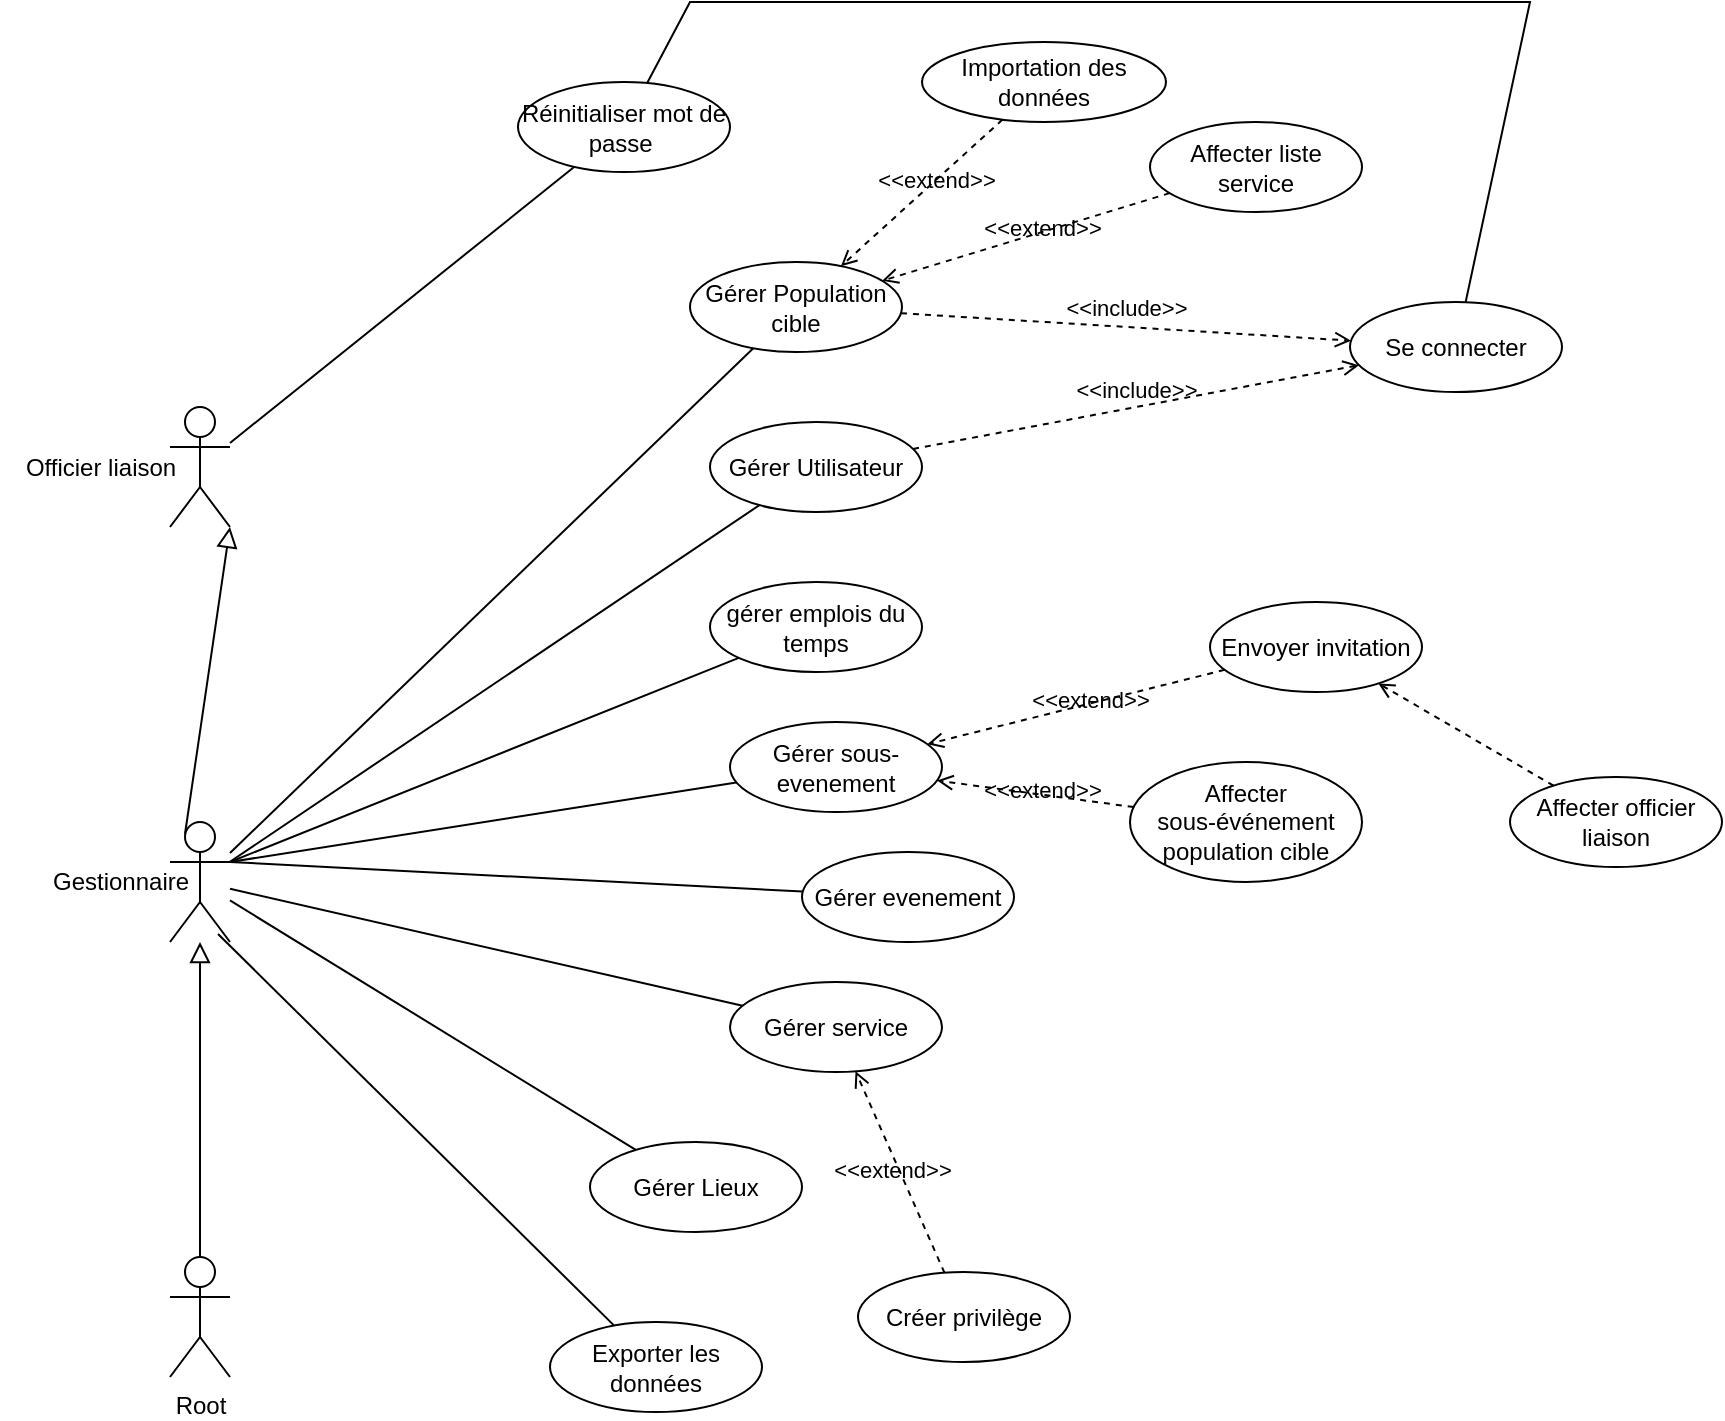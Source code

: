 <mxfile version="22.0.8" type="github" pages="3">
  <diagram name="DCU-ACCUEIL-PROTOCOLE" id="l3ZqBA-5NZKBSmxzDGHb">
    <mxGraphModel dx="1775" dy="1903" grid="1" gridSize="10" guides="1" tooltips="1" connect="1" arrows="1" fold="1" page="1" pageScale="1" pageWidth="827" pageHeight="1169" math="0" shadow="0">
      <root>
        <mxCell id="0" />
        <mxCell id="1" parent="0" />
        <mxCell id="2safi882rtIeYSR7A9-A-1" value="" style="shape=umlActor;verticalLabelPosition=bottom;verticalAlign=top;html=1;" parent="1" vertex="1">
          <mxGeometry y="260" width="30" height="60" as="geometry" />
        </mxCell>
        <mxCell id="2safi882rtIeYSR7A9-A-3" value="Root" style="shape=umlActor;verticalLabelPosition=bottom;verticalAlign=top;html=1;" parent="1" vertex="1">
          <mxGeometry y="477.5" width="30" height="60" as="geometry" />
        </mxCell>
        <mxCell id="2safi882rtIeYSR7A9-A-4" value="" style="endArrow=block;html=1;rounded=0;align=center;verticalAlign=bottom;endFill=0;labelBackgroundColor=none;endSize=8;" parent="1" source="2safi882rtIeYSR7A9-A-3" target="2safi882rtIeYSR7A9-A-1" edge="1">
          <mxGeometry relative="1" as="geometry">
            <mxPoint x="350" y="410" as="sourcePoint" />
            <mxPoint x="510" y="410" as="targetPoint" />
          </mxGeometry>
        </mxCell>
        <mxCell id="2safi882rtIeYSR7A9-A-5" value="" style="resizable=0;html=1;align=center;verticalAlign=top;labelBackgroundColor=none;" parent="2safi882rtIeYSR7A9-A-4" connectable="0" vertex="1">
          <mxGeometry relative="1" as="geometry" />
        </mxCell>
        <mxCell id="2safi882rtIeYSR7A9-A-7" value="Gestionnaire" style="text;html=1;align=center;verticalAlign=middle;resizable=0;points=[];autosize=1;strokeColor=none;fillColor=none;" parent="1" vertex="1">
          <mxGeometry x="-70" y="275" width="90" height="30" as="geometry" />
        </mxCell>
        <mxCell id="2safi882rtIeYSR7A9-A-15" value="Gérer Utilisateur" style="ellipse;whiteSpace=wrap;html=1;" parent="1" vertex="1">
          <mxGeometry x="270" y="60" width="106" height="45" as="geometry" />
        </mxCell>
        <mxCell id="2safi882rtIeYSR7A9-A-20" value="" style="endArrow=none;startArrow=none;endFill=0;startFill=0;endSize=8;html=1;verticalAlign=bottom;labelBackgroundColor=none;strokeWidth=1;rounded=0;" parent="1" source="2safi882rtIeYSR7A9-A-1" target="2safi882rtIeYSR7A9-A-15" edge="1">
          <mxGeometry width="160" relative="1" as="geometry">
            <mxPoint x="410" y="260" as="sourcePoint" />
            <mxPoint x="570" y="260" as="targetPoint" />
          </mxGeometry>
        </mxCell>
        <mxCell id="2safi882rtIeYSR7A9-A-21" value="Gérer Population cible" style="ellipse;whiteSpace=wrap;html=1;" parent="1" vertex="1">
          <mxGeometry x="260" y="-20" width="106" height="45" as="geometry" />
        </mxCell>
        <mxCell id="2safi882rtIeYSR7A9-A-22" value="" style="endArrow=none;startArrow=none;endFill=0;startFill=0;endSize=8;html=1;verticalAlign=bottom;labelBackgroundColor=none;strokeWidth=1;rounded=0;" parent="1" source="2safi882rtIeYSR7A9-A-1" target="2safi882rtIeYSR7A9-A-21" edge="1">
          <mxGeometry width="160" relative="1" as="geometry">
            <mxPoint x="140" y="310" as="sourcePoint" />
            <mxPoint x="304" y="308" as="targetPoint" />
          </mxGeometry>
        </mxCell>
        <mxCell id="2safi882rtIeYSR7A9-A-23" value="Affecter officier liaison" style="ellipse;whiteSpace=wrap;html=1;" parent="1" vertex="1">
          <mxGeometry x="670" y="237.5" width="106" height="45" as="geometry" />
        </mxCell>
        <mxCell id="2safi882rtIeYSR7A9-A-29" value="Se connecter" style="ellipse;whiteSpace=wrap;html=1;" parent="1" vertex="1">
          <mxGeometry x="590" width="106" height="45" as="geometry" />
        </mxCell>
        <mxCell id="2safi882rtIeYSR7A9-A-31" value="&amp;lt;&amp;lt;include&amp;gt;&amp;gt;" style="html=1;verticalAlign=bottom;labelBackgroundColor=none;endArrow=open;endFill=0;dashed=1;rounded=0;" parent="1" source="2safi882rtIeYSR7A9-A-21" target="2safi882rtIeYSR7A9-A-29" edge="1">
          <mxGeometry width="160" relative="1" as="geometry">
            <mxPoint x="470" y="460" as="sourcePoint" />
            <mxPoint x="630" y="460" as="targetPoint" />
          </mxGeometry>
        </mxCell>
        <mxCell id="2safi882rtIeYSR7A9-A-32" value="&amp;lt;&amp;lt;include&amp;gt;&amp;gt;" style="html=1;verticalAlign=bottom;labelBackgroundColor=none;endArrow=open;endFill=0;dashed=1;rounded=0;" parent="1" source="2safi882rtIeYSR7A9-A-15" target="2safi882rtIeYSR7A9-A-29" edge="1">
          <mxGeometry width="160" relative="1" as="geometry">
            <mxPoint x="420" y="297" as="sourcePoint" />
            <mxPoint x="620" y="297" as="targetPoint" />
          </mxGeometry>
        </mxCell>
        <mxCell id="2safi882rtIeYSR7A9-A-37" value="Importation des données" style="ellipse;whiteSpace=wrap;html=1;" parent="1" vertex="1">
          <mxGeometry x="376" y="-130" width="122" height="40" as="geometry" />
        </mxCell>
        <mxCell id="2safi882rtIeYSR7A9-A-39" value="&amp;lt;&amp;lt;extend&amp;gt;&amp;gt;" style="html=1;verticalAlign=bottom;labelBackgroundColor=none;endArrow=open;endFill=0;dashed=1;rounded=0;" parent="1" source="2safi882rtIeYSR7A9-A-37" target="2safi882rtIeYSR7A9-A-21" edge="1">
          <mxGeometry x="-0.079" y="6" width="160" relative="1" as="geometry">
            <mxPoint x="576" y="450" as="sourcePoint" />
            <mxPoint x="490" y="379" as="targetPoint" />
            <mxPoint y="1" as="offset" />
          </mxGeometry>
        </mxCell>
        <mxCell id="2safi882rtIeYSR7A9-A-40" value="Gérer Lieux" style="ellipse;whiteSpace=wrap;html=1;" parent="1" vertex="1">
          <mxGeometry x="210" y="420" width="106" height="45" as="geometry" />
        </mxCell>
        <mxCell id="2safi882rtIeYSR7A9-A-41" value="" style="endArrow=none;startArrow=none;endFill=0;startFill=0;endSize=8;html=1;verticalAlign=bottom;labelBackgroundColor=none;strokeWidth=1;rounded=0;" parent="1" source="2safi882rtIeYSR7A9-A-1" target="2safi882rtIeYSR7A9-A-40" edge="1">
          <mxGeometry width="160" relative="1" as="geometry">
            <mxPoint x="140" y="310" as="sourcePoint" />
            <mxPoint x="304" y="308" as="targetPoint" />
          </mxGeometry>
        </mxCell>
        <mxCell id="2safi882rtIeYSR7A9-A-43" value="Affecter liste service" style="ellipse;whiteSpace=wrap;html=1;" parent="1" vertex="1">
          <mxGeometry x="490" y="-90" width="106" height="45" as="geometry" />
        </mxCell>
        <mxCell id="2safi882rtIeYSR7A9-A-44" value="&amp;lt;&amp;lt;extend&amp;gt;&amp;gt;" style="html=1;verticalAlign=bottom;labelBackgroundColor=none;endArrow=open;endFill=0;dashed=1;rounded=0;" parent="1" source="2safi882rtIeYSR7A9-A-43" target="2safi882rtIeYSR7A9-A-21" edge="1">
          <mxGeometry x="-0.079" y="6" width="160" relative="1" as="geometry">
            <mxPoint x="432" y="460" as="sourcePoint" />
            <mxPoint x="346" y="389" as="targetPoint" />
            <mxPoint y="1" as="offset" />
          </mxGeometry>
        </mxCell>
        <mxCell id="2safi882rtIeYSR7A9-A-45" value="Gérer service" style="ellipse;whiteSpace=wrap;html=1;" parent="1" vertex="1">
          <mxGeometry x="280" y="340" width="106" height="45" as="geometry" />
        </mxCell>
        <mxCell id="2safi882rtIeYSR7A9-A-46" value="" style="endArrow=none;startArrow=none;endFill=0;startFill=0;endSize=8;html=1;verticalAlign=bottom;labelBackgroundColor=none;strokeWidth=1;rounded=0;" parent="1" source="2safi882rtIeYSR7A9-A-1" target="2safi882rtIeYSR7A9-A-45" edge="1">
          <mxGeometry width="160" relative="1" as="geometry">
            <mxPoint x="140" y="314" as="sourcePoint" />
            <mxPoint x="341" y="362" as="targetPoint" />
          </mxGeometry>
        </mxCell>
        <mxCell id="2safi882rtIeYSR7A9-A-48" value="Créer privilège" style="ellipse;whiteSpace=wrap;html=1;" parent="1" vertex="1">
          <mxGeometry x="344" y="485" width="106" height="45" as="geometry" />
        </mxCell>
        <mxCell id="2safi882rtIeYSR7A9-A-49" value="&amp;lt;&amp;lt;extend&amp;gt;&amp;gt;" style="html=1;verticalAlign=bottom;labelBackgroundColor=none;endArrow=open;endFill=0;dashed=1;rounded=0;" parent="1" source="2safi882rtIeYSR7A9-A-48" target="2safi882rtIeYSR7A9-A-45" edge="1">
          <mxGeometry x="-0.079" y="6" width="160" relative="1" as="geometry">
            <mxPoint x="420" y="470" as="sourcePoint" />
            <mxPoint x="346" y="414" as="targetPoint" />
            <mxPoint y="1" as="offset" />
          </mxGeometry>
        </mxCell>
        <mxCell id="irsKMWYD9HWggmVdlU3C-1" value="Gérer sous-evenement" style="ellipse;whiteSpace=wrap;html=1;" parent="1" vertex="1">
          <mxGeometry x="280" y="210" width="106" height="45" as="geometry" />
        </mxCell>
        <mxCell id="irsKMWYD9HWggmVdlU3C-2" value="" style="endArrow=none;startArrow=none;endFill=0;startFill=0;endSize=8;html=1;verticalAlign=bottom;labelBackgroundColor=none;strokeWidth=1;rounded=0;exitX=1;exitY=0.333;exitDx=0;exitDy=0;exitPerimeter=0;" parent="1" source="2safi882rtIeYSR7A9-A-1" target="irsKMWYD9HWggmVdlU3C-1" edge="1">
          <mxGeometry width="160" relative="1" as="geometry">
            <mxPoint x="140" y="225" as="sourcePoint" />
            <mxPoint x="324" y="186" as="targetPoint" />
          </mxGeometry>
        </mxCell>
        <mxCell id="irsKMWYD9HWggmVdlU3C-3" value="Gérer evenement" style="ellipse;whiteSpace=wrap;html=1;" parent="1" vertex="1">
          <mxGeometry x="316" y="275" width="106" height="45" as="geometry" />
        </mxCell>
        <mxCell id="irsKMWYD9HWggmVdlU3C-4" value="" style="endArrow=none;startArrow=none;endFill=0;startFill=0;endSize=8;html=1;verticalAlign=bottom;labelBackgroundColor=none;strokeWidth=1;rounded=0;exitX=1;exitY=0.333;exitDx=0;exitDy=0;exitPerimeter=0;" parent="1" source="2safi882rtIeYSR7A9-A-1" target="irsKMWYD9HWggmVdlU3C-3" edge="1">
          <mxGeometry width="160" relative="1" as="geometry">
            <mxPoint x="140" y="300" as="sourcePoint" />
            <mxPoint x="319" y="152" as="targetPoint" />
          </mxGeometry>
        </mxCell>
        <mxCell id="irsKMWYD9HWggmVdlU3C-6" value="Exporter les données" style="ellipse;whiteSpace=wrap;html=1;" parent="1" vertex="1">
          <mxGeometry x="190" y="510" width="106" height="45" as="geometry" />
        </mxCell>
        <mxCell id="irsKMWYD9HWggmVdlU3C-7" value="" style="endArrow=none;startArrow=none;endFill=0;startFill=0;endSize=8;html=1;verticalAlign=bottom;labelBackgroundColor=none;strokeWidth=1;rounded=0;exitX=0.8;exitY=0.933;exitDx=0;exitDy=0;exitPerimeter=0;" parent="1" source="2safi882rtIeYSR7A9-A-1" target="irsKMWYD9HWggmVdlU3C-6" edge="1">
          <mxGeometry width="160" relative="1" as="geometry">
            <mxPoint x="140" y="324" as="sourcePoint" />
            <mxPoint x="252" y="432" as="targetPoint" />
          </mxGeometry>
        </mxCell>
        <mxCell id="irsKMWYD9HWggmVdlU3C-10" value="&amp;lt;&amp;lt;extend&amp;gt;&amp;gt;" style="html=1;verticalAlign=bottom;labelBackgroundColor=none;endArrow=open;endFill=0;dashed=1;rounded=0;" parent="1" source="irsKMWYD9HWggmVdlU3C-9" target="irsKMWYD9HWggmVdlU3C-1" edge="1">
          <mxGeometry x="-0.079" y="6" width="160" relative="1" as="geometry">
            <mxPoint x="458" y="200" as="sourcePoint" />
            <mxPoint x="414" y="100" as="targetPoint" />
            <mxPoint y="1" as="offset" />
          </mxGeometry>
        </mxCell>
        <mxCell id="irsKMWYD9HWggmVdlU3C-12" value="Affecter sous-événement population cible" style="ellipse;whiteSpace=wrap;html=1;" parent="1" vertex="1">
          <mxGeometry x="480" y="230" width="116" height="60" as="geometry" />
        </mxCell>
        <mxCell id="irsKMWYD9HWggmVdlU3C-13" value="&amp;lt;&amp;lt;extend&amp;gt;&amp;gt;" style="html=1;verticalAlign=bottom;labelBackgroundColor=none;endArrow=open;endFill=0;dashed=1;rounded=0;" parent="1" source="irsKMWYD9HWggmVdlU3C-12" target="irsKMWYD9HWggmVdlU3C-1" edge="1">
          <mxGeometry x="-0.079" y="6" width="160" relative="1" as="geometry">
            <mxPoint x="526" y="120" as="sourcePoint" />
            <mxPoint x="446" y="139" as="targetPoint" />
            <mxPoint y="1" as="offset" />
          </mxGeometry>
        </mxCell>
        <mxCell id="irsKMWYD9HWggmVdlU3C-14" value="gérer emplois du temps" style="ellipse;whiteSpace=wrap;html=1;" parent="1" vertex="1">
          <mxGeometry x="270" y="140" width="106" height="45" as="geometry" />
        </mxCell>
        <mxCell id="irsKMWYD9HWggmVdlU3C-15" value="" style="endArrow=none;startArrow=none;endFill=0;startFill=0;endSize=8;html=1;verticalAlign=bottom;labelBackgroundColor=none;strokeWidth=1;rounded=0;exitX=1;exitY=0.333;exitDx=0;exitDy=0;exitPerimeter=0;" parent="1" source="2safi882rtIeYSR7A9-A-1" target="irsKMWYD9HWggmVdlU3C-14" edge="1">
          <mxGeometry width="160" relative="1" as="geometry">
            <mxPoint x="140" y="300" as="sourcePoint" />
            <mxPoint x="319" y="152" as="targetPoint" />
          </mxGeometry>
        </mxCell>
        <mxCell id="zXkAjKGNNKHjwaJGZXHS-3" value="" style="shape=umlActor;verticalLabelPosition=bottom;verticalAlign=top;html=1;" parent="1" vertex="1">
          <mxGeometry y="52.5" width="30" height="60" as="geometry" />
        </mxCell>
        <mxCell id="zXkAjKGNNKHjwaJGZXHS-4" value="Officier liaison" style="text;html=1;align=center;verticalAlign=middle;resizable=0;points=[];autosize=1;strokeColor=none;fillColor=none;" parent="1" vertex="1">
          <mxGeometry x="-85" y="67.5" width="100" height="30" as="geometry" />
        </mxCell>
        <mxCell id="zXkAjKGNNKHjwaJGZXHS-5" value="" style="endArrow=block;html=1;rounded=0;align=center;verticalAlign=bottom;endFill=0;labelBackgroundColor=none;endSize=8;exitX=0.25;exitY=0.1;exitDx=0;exitDy=0;exitPerimeter=0;entryX=1;entryY=1;entryDx=0;entryDy=0;entryPerimeter=0;" parent="1" source="2safi882rtIeYSR7A9-A-1" target="zXkAjKGNNKHjwaJGZXHS-3" edge="1">
          <mxGeometry relative="1" as="geometry">
            <mxPoint x="19" y="298" as="sourcePoint" />
            <mxPoint x="19" y="140" as="targetPoint" />
          </mxGeometry>
        </mxCell>
        <mxCell id="zXkAjKGNNKHjwaJGZXHS-6" value="" style="resizable=0;html=1;align=center;verticalAlign=top;labelBackgroundColor=none;" parent="zXkAjKGNNKHjwaJGZXHS-5" connectable="0" vertex="1">
          <mxGeometry relative="1" as="geometry" />
        </mxCell>
        <mxCell id="zXkAjKGNNKHjwaJGZXHS-7" value="Réinitialiser mot de passe&amp;nbsp;" style="ellipse;whiteSpace=wrap;html=1;" parent="1" vertex="1">
          <mxGeometry x="174" y="-110" width="106" height="45" as="geometry" />
        </mxCell>
        <mxCell id="zXkAjKGNNKHjwaJGZXHS-8" value="" style="endArrow=none;startArrow=none;endFill=0;startFill=0;endSize=8;html=1;verticalAlign=bottom;labelBackgroundColor=none;strokeWidth=1;rounded=0;" parent="1" source="zXkAjKGNNKHjwaJGZXHS-3" target="zXkAjKGNNKHjwaJGZXHS-7" edge="1">
          <mxGeometry width="160" relative="1" as="geometry">
            <mxPoint x="90" y="100" as="sourcePoint" />
            <mxPoint x="288" y="296" as="targetPoint" />
          </mxGeometry>
        </mxCell>
        <mxCell id="zXkAjKGNNKHjwaJGZXHS-9" value="" style="html=1;verticalAlign=bottom;labelBackgroundColor=none;endArrow=open;endFill=0;dashed=1;rounded=0;" parent="1" source="2safi882rtIeYSR7A9-A-23" target="irsKMWYD9HWggmVdlU3C-9" edge="1">
          <mxGeometry x="-0.079" y="6" width="160" relative="1" as="geometry">
            <mxPoint x="589" y="380" as="sourcePoint" />
            <mxPoint x="435" y="-65" as="targetPoint" />
            <mxPoint y="1" as="offset" />
          </mxGeometry>
        </mxCell>
        <mxCell id="irsKMWYD9HWggmVdlU3C-9" value="Envoyer invitation" style="ellipse;whiteSpace=wrap;html=1;" parent="1" vertex="1">
          <mxGeometry x="520" y="150" width="106" height="45" as="geometry" />
        </mxCell>
        <mxCell id="zXkAjKGNNKHjwaJGZXHS-11" value="" style="endArrow=none;startArrow=none;endFill=0;startFill=0;endSize=8;html=1;verticalAlign=bottom;labelBackgroundColor=none;strokeWidth=1;rounded=0;" parent="1" source="zXkAjKGNNKHjwaJGZXHS-7" target="2safi882rtIeYSR7A9-A-29" edge="1">
          <mxGeometry width="160" relative="1" as="geometry">
            <mxPoint x="348" y="-100" as="sourcePoint" />
            <mxPoint x="520" y="-238" as="targetPoint" />
            <Array as="points">
              <mxPoint x="260" y="-150" />
              <mxPoint x="680" y="-150" />
            </Array>
          </mxGeometry>
        </mxCell>
      </root>
    </mxGraphModel>
  </diagram>
  <diagram id="LC8L_AnkPY6zp3M6hMyl" name="DCU-TRANSPORT">
    <mxGraphModel dx="995" dy="771" grid="1" gridSize="10" guides="1" tooltips="1" connect="1" arrows="1" fold="1" page="1" pageScale="1" pageWidth="827" pageHeight="1169" math="0" shadow="0">
      <root>
        <mxCell id="0" />
        <mxCell id="1" parent="0" />
        <mxCell id="xHV0Y_eDEjnt71AxiFM6-1" value="" style="shape=umlActor;verticalLabelPosition=bottom;verticalAlign=top;html=1;" parent="1" vertex="1">
          <mxGeometry x="100" y="270" width="30" height="60" as="geometry" />
        </mxCell>
        <mxCell id="dIymOfAqd8Z1cLGg8AZw-1" value="Gestionnaire" style="text;html=1;align=center;verticalAlign=middle;resizable=0;points=[];autosize=1;strokeColor=none;fillColor=none;" parent="1" vertex="1">
          <mxGeometry x="25" y="285" width="90" height="30" as="geometry" />
        </mxCell>
        <mxCell id="Vz_rZ_m3sSlnc9Wt_4M8-1" value="Gérer Prestataire" style="ellipse;whiteSpace=wrap;html=1;" parent="1" vertex="1">
          <mxGeometry x="308" y="150" width="106" height="45" as="geometry" />
        </mxCell>
        <mxCell id="xe5fgyrwq69Np7yswqrZ-1" value="" style="endArrow=none;startArrow=none;endFill=0;startFill=0;endSize=8;html=1;verticalAlign=bottom;labelBackgroundColor=none;strokeWidth=1;rounded=0;exitX=0.567;exitY=0.167;exitDx=0;exitDy=0;exitPerimeter=0;" parent="1" source="xHV0Y_eDEjnt71AxiFM6-1" target="Vz_rZ_m3sSlnc9Wt_4M8-1" edge="1">
          <mxGeometry width="160" relative="1" as="geometry">
            <mxPoint x="130" y="297" as="sourcePoint" />
            <mxPoint x="314" y="258" as="targetPoint" />
          </mxGeometry>
        </mxCell>
        <mxCell id="xe5fgyrwq69Np7yswqrZ-2" value="Gérer flotte&amp;nbsp;de véhicule" style="ellipse;whiteSpace=wrap;html=1;" parent="1" vertex="1">
          <mxGeometry x="330" y="250" width="106" height="45" as="geometry" />
        </mxCell>
        <mxCell id="xe5fgyrwq69Np7yswqrZ-3" value="" style="endArrow=none;startArrow=none;endFill=0;startFill=0;endSize=8;html=1;verticalAlign=bottom;labelBackgroundColor=none;strokeWidth=1;rounded=0;" parent="1" source="xHV0Y_eDEjnt71AxiFM6-1" target="xe5fgyrwq69Np7yswqrZ-2" edge="1">
          <mxGeometry width="160" relative="1" as="geometry">
            <mxPoint x="127" y="290" as="sourcePoint" />
            <mxPoint x="334" y="199" as="targetPoint" />
          </mxGeometry>
        </mxCell>
        <mxCell id="xe5fgyrwq69Np7yswqrZ-5" value="Affecter Chauffeur" style="ellipse;whiteSpace=wrap;html=1;" parent="1" vertex="1">
          <mxGeometry x="260" y="30" width="106" height="45" as="geometry" />
        </mxCell>
        <mxCell id="I-TsPZ9aq3Y1WVlfevty-1" value="&amp;lt;&amp;lt;extend&amp;gt;&amp;gt;" style="html=1;verticalAlign=bottom;labelBackgroundColor=none;endArrow=open;endFill=0;dashed=1;rounded=0;" parent="1" source="xe5fgyrwq69Np7yswqrZ-5" target="Vz_rZ_m3sSlnc9Wt_4M8-1" edge="1">
          <mxGeometry x="-0.079" y="6" width="160" relative="1" as="geometry">
            <mxPoint x="554" y="210" as="sourcePoint" />
            <mxPoint x="510" y="110" as="targetPoint" />
            <mxPoint y="1" as="offset" />
          </mxGeometry>
        </mxCell>
        <mxCell id="I-TsPZ9aq3Y1WVlfevty-2" value="" style="shape=umlActor;verticalLabelPosition=bottom;verticalAlign=top;html=1;" parent="1" vertex="1">
          <mxGeometry x="100" y="400" width="30" height="60" as="geometry" />
        </mxCell>
        <mxCell id="I-TsPZ9aq3Y1WVlfevty-3" value="Chauffeur" style="text;html=1;align=center;verticalAlign=middle;resizable=0;points=[];autosize=1;strokeColor=none;fillColor=none;" parent="1" vertex="1">
          <mxGeometry x="25" y="415" width="80" height="30" as="geometry" />
        </mxCell>
        <mxCell id="I-TsPZ9aq3Y1WVlfevty-4" value="Consulter informations course" style="ellipse;whiteSpace=wrap;html=1;" parent="1" vertex="1">
          <mxGeometry x="300" y="440" width="106" height="45" as="geometry" />
        </mxCell>
        <mxCell id="I-TsPZ9aq3Y1WVlfevty-5" value="" style="endArrow=none;startArrow=none;endFill=0;startFill=0;endSize=8;html=1;verticalAlign=bottom;labelBackgroundColor=none;strokeWidth=1;rounded=0;" parent="1" source="I-TsPZ9aq3Y1WVlfevty-2" target="I-TsPZ9aq3Y1WVlfevty-4" edge="1">
          <mxGeometry width="160" relative="1" as="geometry">
            <mxPoint x="160" y="435" as="sourcePoint" />
            <mxPoint x="361" y="415" as="targetPoint" />
          </mxGeometry>
        </mxCell>
        <mxCell id="I-TsPZ9aq3Y1WVlfevty-6" value="Voir course en cours" style="ellipse;whiteSpace=wrap;html=1;" parent="1" vertex="1">
          <mxGeometry x="330" y="320" width="106" height="45" as="geometry" />
        </mxCell>
        <mxCell id="I-TsPZ9aq3Y1WVlfevty-7" value="" style="endArrow=none;startArrow=none;endFill=0;startFill=0;endSize=8;html=1;verticalAlign=bottom;labelBackgroundColor=none;strokeWidth=1;rounded=0;" parent="1" source="xHV0Y_eDEjnt71AxiFM6-1" target="I-TsPZ9aq3Y1WVlfevty-6" edge="1">
          <mxGeometry width="160" relative="1" as="geometry">
            <mxPoint x="140" y="308" as="sourcePoint" />
            <mxPoint x="341" y="288" as="targetPoint" />
          </mxGeometry>
        </mxCell>
      </root>
    </mxGraphModel>
  </diagram>
  <diagram id="sQZBCtHGnqtDd8XtIQ3a" name="DS-POPULATION-CIBLE">
    <mxGraphModel dx="995" dy="771" grid="1" gridSize="10" guides="1" tooltips="1" connect="1" arrows="1" fold="1" page="1" pageScale="1" pageWidth="827" pageHeight="1169" math="0" shadow="0">
      <root>
        <mxCell id="0" />
        <mxCell id="1" parent="0" />
      </root>
    </mxGraphModel>
  </diagram>
</mxfile>
